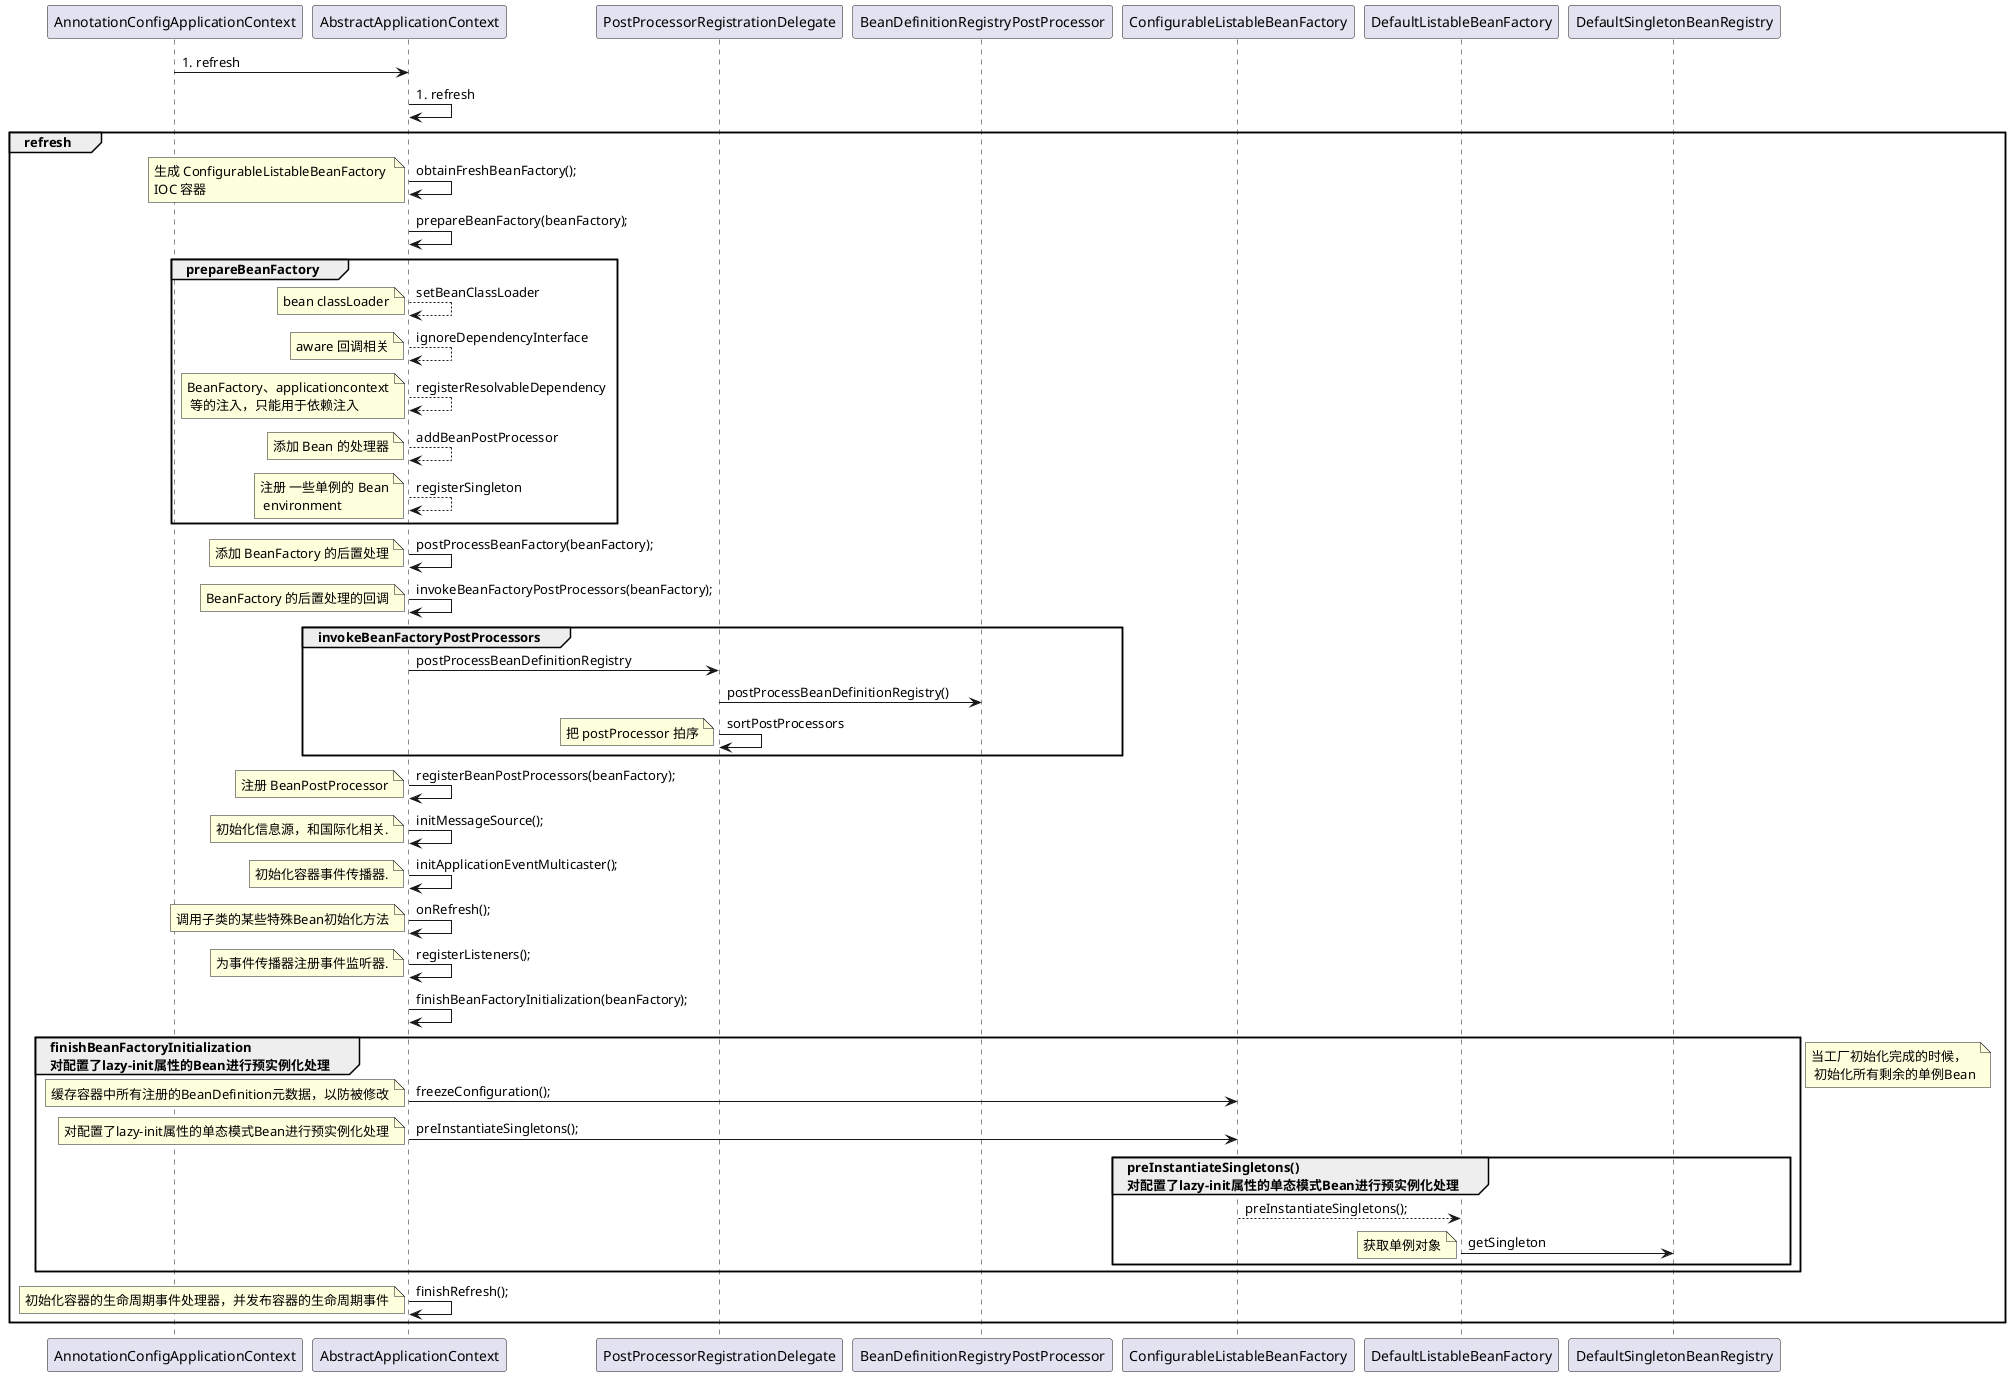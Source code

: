 @startuml


AnnotationConfigApplicationContext -> AbstractApplicationContext: #refresh
AbstractApplicationContext -> AbstractApplicationContext: #refresh
group refresh
AbstractApplicationContext -> AbstractApplicationContext: obtainFreshBeanFactory();
note left: 生成 ConfigurableListableBeanFactory \nIOC 容器
AbstractApplicationContext -> AbstractApplicationContext: prepareBeanFactory(beanFactory);
group prepareBeanFactory
AbstractApplicationContext --> AbstractApplicationContext: setBeanClassLoader
note left: bean classLoader
AbstractApplicationContext --> AbstractApplicationContext: ignoreDependencyInterface
note left: aware 回调相关
AbstractApplicationContext --> AbstractApplicationContext: registerResolvableDependency
note left: BeanFactory、applicationcontext\n 等的注入，只能用于依赖注入
AbstractApplicationContext --> AbstractApplicationContext: addBeanPostProcessor
note left: 添加 Bean 的处理器
AbstractApplicationContext --> AbstractApplicationContext: registerSingleton
note left: 注册 一些单例的 Bean\n environment
end

AbstractApplicationContext -> AbstractApplicationContext: postProcessBeanFactory(beanFactory);
note left: 添加 BeanFactory 的后置处理
AbstractApplicationContext -> AbstractApplicationContext: invokeBeanFactoryPostProcessors(beanFactory);
note left: BeanFactory 的后置处理的回调

group invokeBeanFactoryPostProcessors
AbstractApplicationContext -> PostProcessorRegistrationDelegate: postProcessBeanDefinitionRegistry
PostProcessorRegistrationDelegate -> BeanDefinitionRegistryPostProcessor :postProcessBeanDefinitionRegistry()

PostProcessorRegistrationDelegate -> PostProcessorRegistrationDelegate : sortPostProcessors
note left: 把 postProcessor 拍序


end


AbstractApplicationContext -> AbstractApplicationContext: registerBeanPostProcessors(beanFactory);
note left: 注册 BeanPostProcessor
AbstractApplicationContext -> AbstractApplicationContext: initMessageSource();
note left: 初始化信息源，和国际化相关.
AbstractApplicationContext -> AbstractApplicationContext: initApplicationEventMulticaster();
note left: 初始化容器事件传播器.
AbstractApplicationContext -> AbstractApplicationContext: onRefresh();
note left: 调用子类的某些特殊Bean初始化方法
AbstractApplicationContext -> AbstractApplicationContext: registerListeners();
note left: 为事件传播器注册事件监听器.
AbstractApplicationContext -> AbstractApplicationContext: finishBeanFactoryInitialization(beanFactory);

group finishBeanFactoryInitialization \n对配置了lazy-init属性的Bean进行预实例化处理
AbstractApplicationContext -> ConfigurableListableBeanFactory: freezeConfiguration();
note left: 缓存容器中所有注册的BeanDefinition元数据，以防被修改
AbstractApplicationContext ->  ConfigurableListableBeanFactory : preInstantiateSingletons();
note left: 对配置了lazy-init属性的单态模式Bean进行预实例化处理

group preInstantiateSingletons()  \n对配置了lazy-init属性的单态模式Bean进行预实例化处理
ConfigurableListableBeanFactory --> DefaultListableBeanFactory: preInstantiateSingletons();
DefaultListableBeanFactory -> DefaultSingletonBeanRegistry: getSingleton
note left: 获取单例对象

end

end

note left: 当工厂初始化完成的时候，\n 初始化所有剩余的单例Bean
AbstractApplicationContext -> AbstractApplicationContext: finishRefresh();
note left: 初始化容器的生命周期事件处理器，并发布容器的生命周期事件
end

@enduml